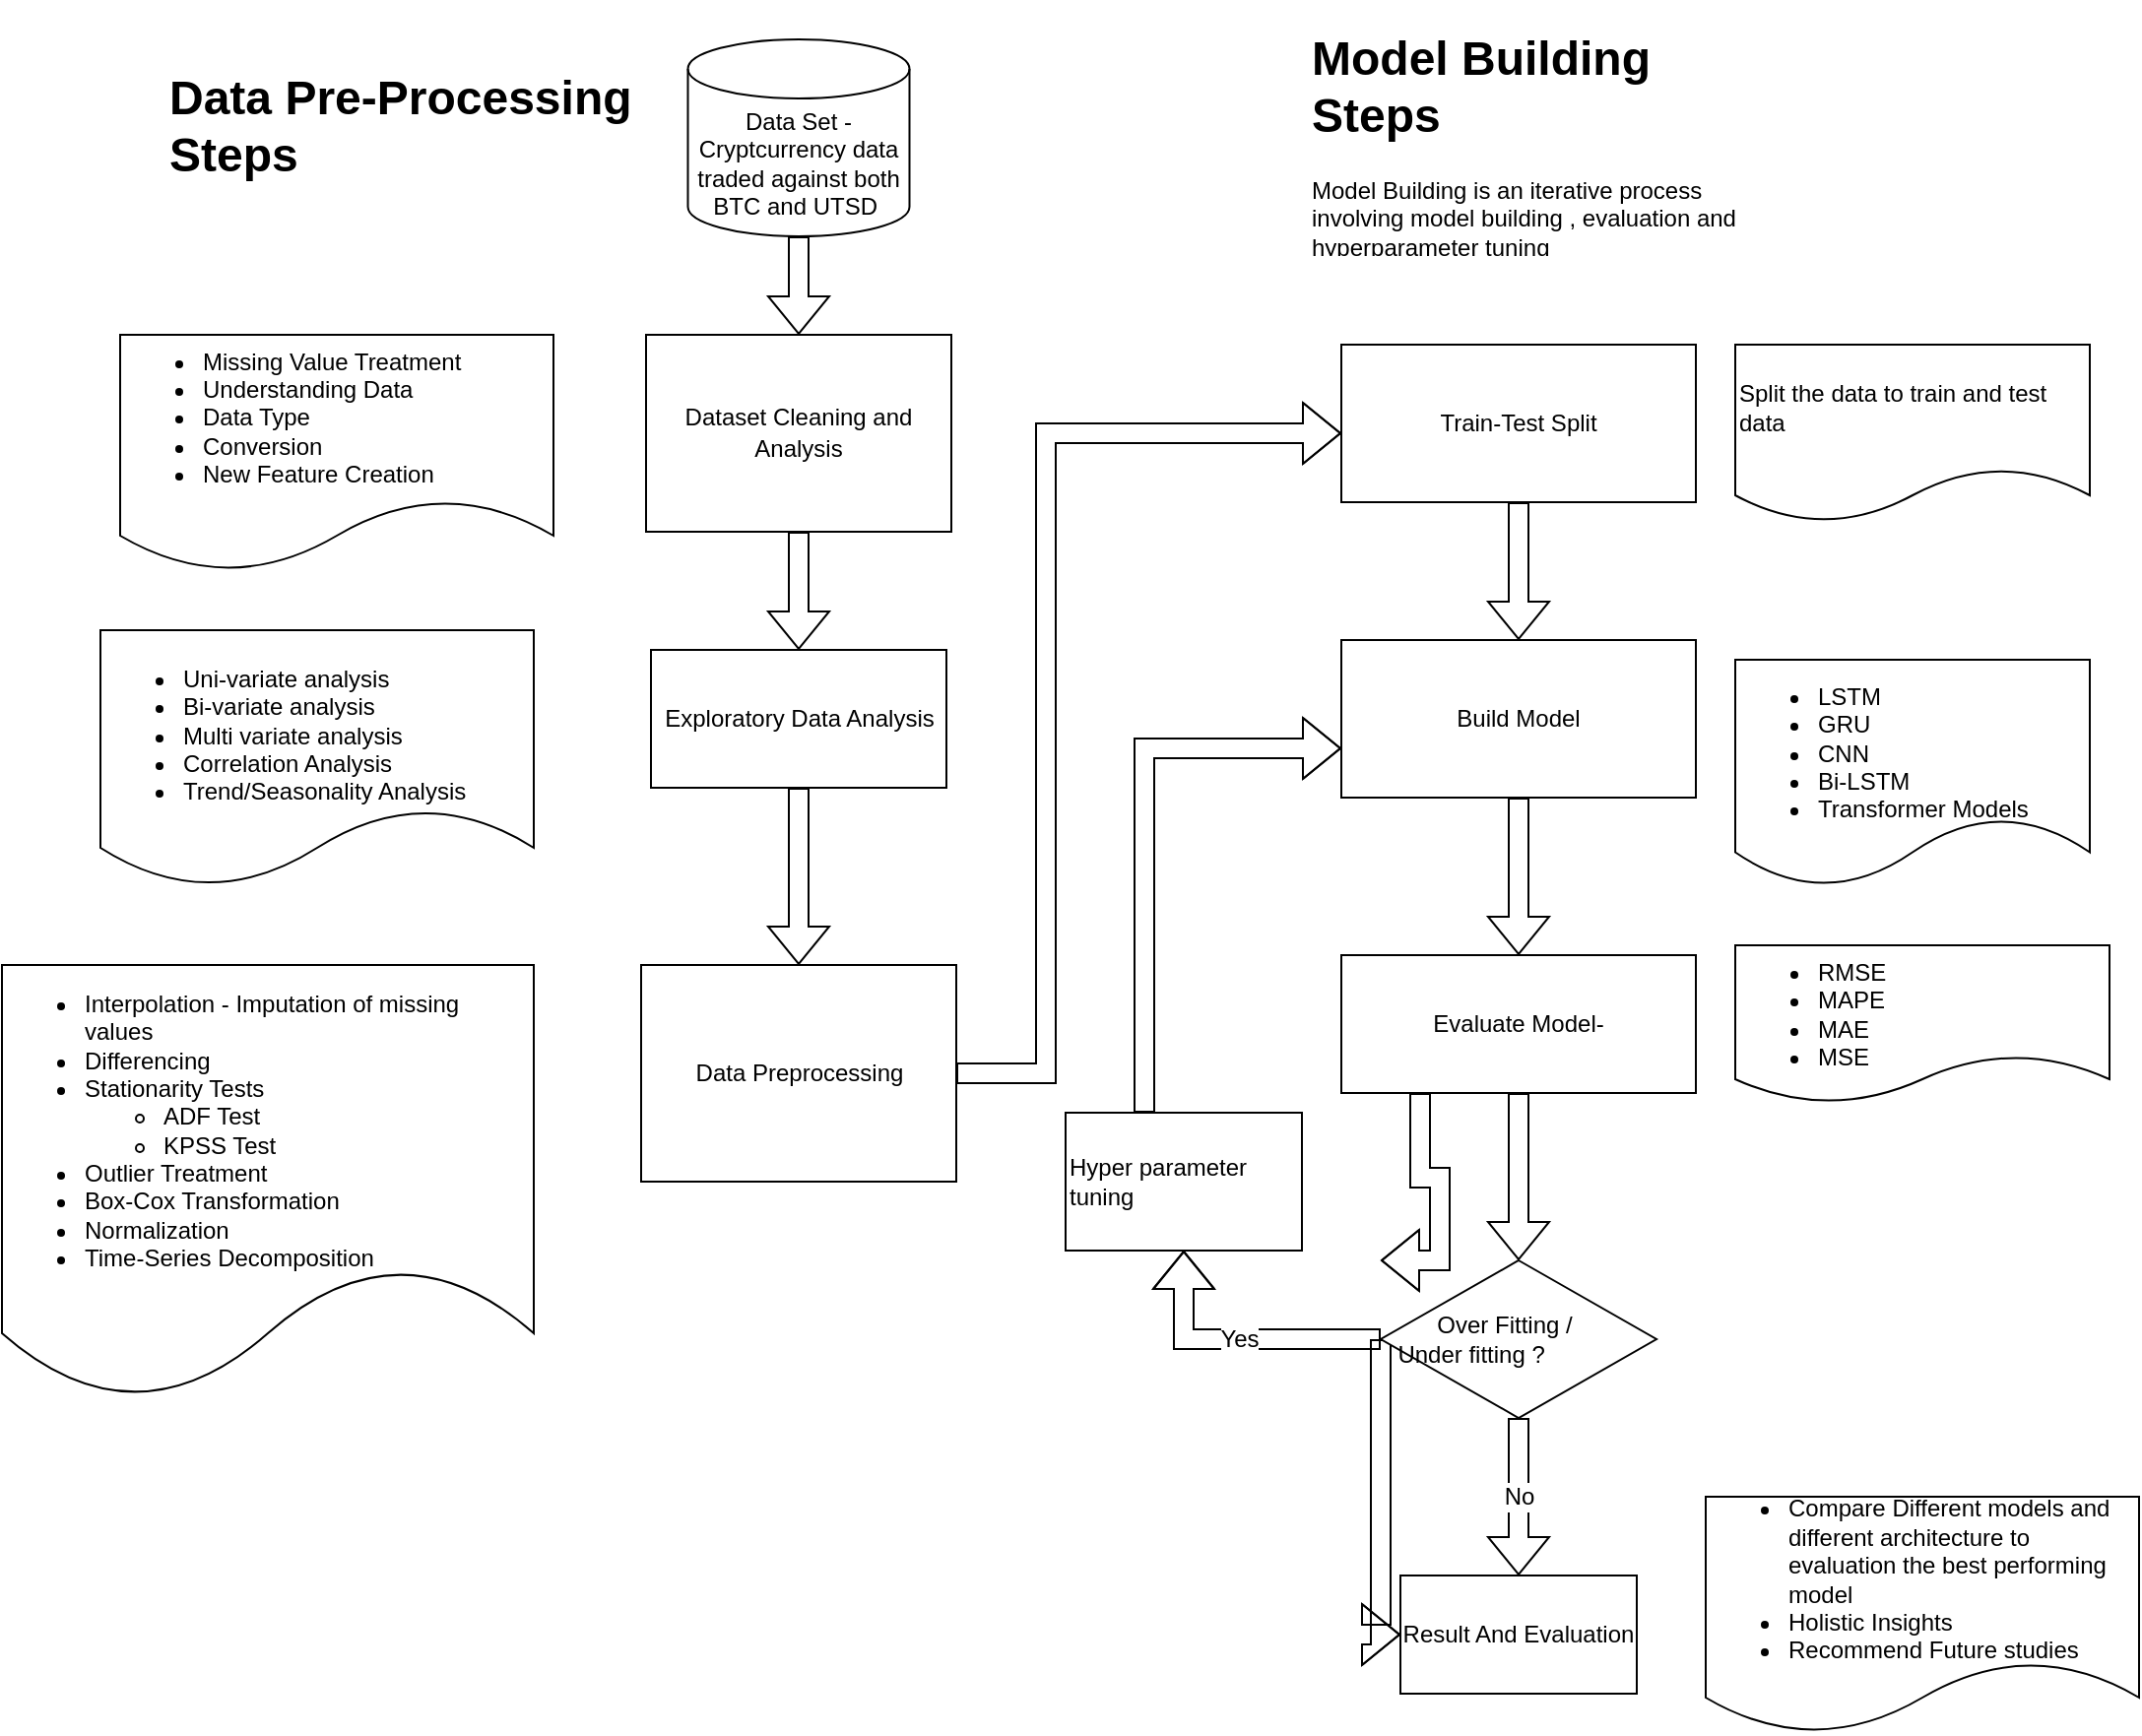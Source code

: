 <mxfile version="15.6.3" type="github">
  <diagram id="C5RBs43oDa-KdzZeNtuy" name="Page-1">
    <mxGraphModel dx="1929" dy="525" grid="1" gridSize="10" guides="1" tooltips="1" connect="1" arrows="1" fold="1" page="1" pageScale="1" pageWidth="827" pageHeight="1169" math="0" shadow="0">
      <root>
        <mxCell id="WIyWlLk6GJQsqaUBKTNV-0" />
        <mxCell id="WIyWlLk6GJQsqaUBKTNV-1" parent="WIyWlLk6GJQsqaUBKTNV-0" />
        <mxCell id="t1fawfqg2BoMNpG_9KWW-0" value="Data Set - Cryptcurrency data traded against both BTC and UTSD&amp;nbsp;" style="shape=cylinder3;whiteSpace=wrap;html=1;boundedLbl=1;backgroundOutline=1;size=15;" vertex="1" parent="WIyWlLk6GJQsqaUBKTNV-1">
          <mxGeometry x="318.25" y="50" width="112.5" height="100" as="geometry" />
        </mxCell>
        <mxCell id="t1fawfqg2BoMNpG_9KWW-3" value="" style="endArrow=classic;html=1;rounded=0;entryX=0.5;entryY=0;entryDx=0;entryDy=0;shape=flexArrow;exitX=0.5;exitY=1;exitDx=0;exitDy=0;exitPerimeter=0;" edge="1" parent="WIyWlLk6GJQsqaUBKTNV-1" source="t1fawfqg2BoMNpG_9KWW-0" target="t1fawfqg2BoMNpG_9KWW-4">
          <mxGeometry width="50" height="50" relative="1" as="geometry">
            <mxPoint x="337" y="130" as="sourcePoint" />
            <mxPoint x="312" y="180" as="targetPoint" />
          </mxGeometry>
        </mxCell>
        <mxCell id="t1fawfqg2BoMNpG_9KWW-8" value="" style="edgeStyle=orthogonalEdgeStyle;rounded=0;orthogonalLoop=1;jettySize=auto;html=1;fontSize=12;shape=flexArrow;" edge="1" parent="WIyWlLk6GJQsqaUBKTNV-1" source="t1fawfqg2BoMNpG_9KWW-4" target="t1fawfqg2BoMNpG_9KWW-7">
          <mxGeometry relative="1" as="geometry" />
        </mxCell>
        <mxCell id="t1fawfqg2BoMNpG_9KWW-4" value="&lt;p class=&quot;MsoNormal&quot; style=&quot;margin-left: 0in&quot;&gt;&lt;span lang=&quot;EN-GB&quot; style=&quot;line-height: 115%&quot;&gt;&lt;font style=&quot;font-size: 12px&quot;&gt;Dataset Cleaning and Analysis&lt;/font&gt;&lt;span style=&quot;font-size: 12pt&quot;&gt;&lt;b&gt;&lt;/b&gt;&lt;/span&gt;&lt;/span&gt;&lt;/p&gt;" style="rounded=0;whiteSpace=wrap;html=1;" vertex="1" parent="WIyWlLk6GJQsqaUBKTNV-1">
          <mxGeometry x="297" y="200" width="155" height="100" as="geometry" />
        </mxCell>
        <mxCell id="t1fawfqg2BoMNpG_9KWW-6" value="&lt;div&gt;&lt;div&gt;&lt;br&gt;&lt;/div&gt;&lt;ul&gt;&lt;li&gt;&lt;span&gt;Missing Value Treatment&lt;/span&gt;&lt;br&gt;&lt;/li&gt;&lt;li&gt;&lt;span&gt;Understanding Data&lt;/span&gt;&lt;br&gt;&lt;/li&gt;&lt;li&gt;&lt;span&gt;Data Type&amp;nbsp;&lt;/span&gt;&lt;br&gt;&lt;/li&gt;&lt;li&gt;&lt;span&gt;Conversion&lt;/span&gt;&lt;br&gt;&lt;/li&gt;&lt;li&gt;&lt;span&gt;New Feature Creation&lt;/span&gt;&lt;br&gt;&lt;/li&gt;&lt;/ul&gt;&lt;/div&gt;&lt;div&gt;&lt;span&gt;&lt;br&gt;&lt;/span&gt;&lt;/div&gt;" style="shape=document;whiteSpace=wrap;html=1;boundedLbl=1;fontSize=12;align=left;" vertex="1" parent="WIyWlLk6GJQsqaUBKTNV-1">
          <mxGeometry x="30" y="200" width="220" height="120" as="geometry" />
        </mxCell>
        <mxCell id="t1fawfqg2BoMNpG_9KWW-28" value="" style="edgeStyle=orthogonalEdgeStyle;shape=flexArrow;rounded=0;orthogonalLoop=1;jettySize=auto;html=1;fontSize=12;" edge="1" parent="WIyWlLk6GJQsqaUBKTNV-1" source="t1fawfqg2BoMNpG_9KWW-7" target="t1fawfqg2BoMNpG_9KWW-10">
          <mxGeometry relative="1" as="geometry" />
        </mxCell>
        <mxCell id="t1fawfqg2BoMNpG_9KWW-7" value="Exploratory Data Analysis" style="whiteSpace=wrap;html=1;rounded=0;" vertex="1" parent="WIyWlLk6GJQsqaUBKTNV-1">
          <mxGeometry x="299.5" y="360" width="150" height="70" as="geometry" />
        </mxCell>
        <mxCell id="t1fawfqg2BoMNpG_9KWW-9" value="&lt;div&gt;&lt;div&gt;&lt;br&gt;&lt;/div&gt;&lt;ul&gt;&lt;li&gt;Uni-variate analysis&lt;/li&gt;&lt;li&gt;&lt;span&gt;Bi-variate analysis&lt;/span&gt;&lt;br&gt;&lt;/li&gt;&lt;li&gt;&lt;span&gt;Multi variate analysis&lt;/span&gt;&lt;br&gt;&lt;/li&gt;&lt;li&gt;Correlation Analysis&lt;/li&gt;&lt;li&gt;Trend/Seasonality Analysis&lt;/li&gt;&lt;/ul&gt;&lt;/div&gt;" style="shape=document;whiteSpace=wrap;html=1;boundedLbl=1;fontSize=12;align=left;" vertex="1" parent="WIyWlLk6GJQsqaUBKTNV-1">
          <mxGeometry x="20" y="350" width="220" height="130" as="geometry" />
        </mxCell>
        <mxCell id="t1fawfqg2BoMNpG_9KWW-46" style="edgeStyle=orthogonalEdgeStyle;shape=flexArrow;rounded=0;orthogonalLoop=1;jettySize=auto;html=1;fontSize=12;" edge="1" parent="WIyWlLk6GJQsqaUBKTNV-1" source="t1fawfqg2BoMNpG_9KWW-10" target="t1fawfqg2BoMNpG_9KWW-14">
          <mxGeometry relative="1" as="geometry">
            <Array as="points">
              <mxPoint x="500" y="575" />
              <mxPoint x="500" y="250" />
            </Array>
          </mxGeometry>
        </mxCell>
        <mxCell id="t1fawfqg2BoMNpG_9KWW-10" value="Data Preprocessing" style="whiteSpace=wrap;html=1;rounded=0;" vertex="1" parent="WIyWlLk6GJQsqaUBKTNV-1">
          <mxGeometry x="294.5" y="520" width="160" height="110" as="geometry" />
        </mxCell>
        <mxCell id="t1fawfqg2BoMNpG_9KWW-12" value="&lt;div&gt;&lt;br&gt;&lt;/div&gt;&lt;ul&gt;&lt;li&gt;Interpolation - Imputation of missing values&lt;/li&gt;&lt;li&gt;Differencing&lt;/li&gt;&lt;li&gt;Stationarity Tests&lt;/li&gt;&lt;ul&gt;&lt;li&gt;&lt;span&gt;ADF Test&lt;/span&gt;&lt;/li&gt;&lt;li&gt;&lt;span&gt;KPSS Test&lt;/span&gt;&lt;/li&gt;&lt;/ul&gt;&lt;li&gt;Outlier Treatment&lt;/li&gt;&lt;li&gt;Box-Cox Transformation&lt;/li&gt;&lt;li&gt;Normalization&lt;/li&gt;&lt;li&gt;Time-Series Decomposition&lt;/li&gt;&lt;/ul&gt;&lt;blockquote style=&quot;margin: 0 0 0 40px ; border: none ; padding: 0px&quot;&gt;&lt;/blockquote&gt;" style="shape=document;whiteSpace=wrap;html=1;boundedLbl=1;fontSize=12;align=left;" vertex="1" parent="WIyWlLk6GJQsqaUBKTNV-1">
          <mxGeometry x="-30" y="520" width="270" height="220" as="geometry" />
        </mxCell>
        <mxCell id="t1fawfqg2BoMNpG_9KWW-30" value="" style="edgeStyle=orthogonalEdgeStyle;shape=flexArrow;rounded=0;orthogonalLoop=1;jettySize=auto;html=1;fontSize=12;" edge="1" parent="WIyWlLk6GJQsqaUBKTNV-1" source="t1fawfqg2BoMNpG_9KWW-14" target="t1fawfqg2BoMNpG_9KWW-16">
          <mxGeometry relative="1" as="geometry" />
        </mxCell>
        <mxCell id="t1fawfqg2BoMNpG_9KWW-14" value="Train-Test Split" style="whiteSpace=wrap;html=1;rounded=0;" vertex="1" parent="WIyWlLk6GJQsqaUBKTNV-1">
          <mxGeometry x="650" y="205" width="180" height="80" as="geometry" />
        </mxCell>
        <mxCell id="t1fawfqg2BoMNpG_9KWW-31" value="" style="edgeStyle=orthogonalEdgeStyle;shape=flexArrow;rounded=0;orthogonalLoop=1;jettySize=auto;html=1;fontSize=12;" edge="1" parent="WIyWlLk6GJQsqaUBKTNV-1" source="t1fawfqg2BoMNpG_9KWW-16" target="t1fawfqg2BoMNpG_9KWW-19">
          <mxGeometry relative="1" as="geometry" />
        </mxCell>
        <mxCell id="t1fawfqg2BoMNpG_9KWW-16" value="Build Model" style="whiteSpace=wrap;html=1;rounded=0;" vertex="1" parent="WIyWlLk6GJQsqaUBKTNV-1">
          <mxGeometry x="650" y="355" width="180" height="80" as="geometry" />
        </mxCell>
        <mxCell id="t1fawfqg2BoMNpG_9KWW-18" value="&lt;div&gt;&lt;br&gt;&lt;/div&gt;&lt;ul&gt;&lt;li&gt;LSTM&lt;/li&gt;&lt;li&gt;GRU&lt;/li&gt;&lt;li&gt;CNN&lt;/li&gt;&lt;li&gt;Bi-LSTM&lt;/li&gt;&lt;li&gt;Transformer Models&lt;/li&gt;&lt;/ul&gt;&lt;blockquote style=&quot;margin: 0 0 0 40px ; border: none ; padding: 0px&quot;&gt;&lt;/blockquote&gt;" style="shape=document;whiteSpace=wrap;html=1;boundedLbl=1;fontSize=12;align=left;" vertex="1" parent="WIyWlLk6GJQsqaUBKTNV-1">
          <mxGeometry x="850" y="365" width="180" height="115" as="geometry" />
        </mxCell>
        <mxCell id="t1fawfqg2BoMNpG_9KWW-35" value="" style="edgeStyle=orthogonalEdgeStyle;shape=flexArrow;rounded=0;orthogonalLoop=1;jettySize=auto;html=1;fontSize=12;" edge="1" parent="WIyWlLk6GJQsqaUBKTNV-1" source="t1fawfqg2BoMNpG_9KWW-19">
          <mxGeometry relative="1" as="geometry">
            <mxPoint x="670" y="670" as="targetPoint" />
            <Array as="points">
              <mxPoint x="690" y="628" />
              <mxPoint x="700" y="628" />
              <mxPoint x="700" y="670" />
            </Array>
          </mxGeometry>
        </mxCell>
        <mxCell id="t1fawfqg2BoMNpG_9KWW-26" value="Split the data to train and test data&amp;nbsp;" style="shape=document;whiteSpace=wrap;html=1;boundedLbl=1;fontSize=12;align=left;" vertex="1" parent="WIyWlLk6GJQsqaUBKTNV-1">
          <mxGeometry x="850" y="205" width="180" height="90" as="geometry" />
        </mxCell>
        <mxCell id="t1fawfqg2BoMNpG_9KWW-27" value="&lt;h1&gt;Data Pre-Processing Steps&lt;/h1&gt;" style="text;html=1;strokeColor=none;fillColor=none;spacing=5;spacingTop=-20;whiteSpace=wrap;overflow=hidden;rounded=0;fontSize=12;align=left;" vertex="1" parent="WIyWlLk6GJQsqaUBKTNV-1">
          <mxGeometry x="49.5" y="60" width="250" height="100" as="geometry" />
        </mxCell>
        <mxCell id="t1fawfqg2BoMNpG_9KWW-29" value="&lt;h1&gt;Model Building Steps&lt;/h1&gt;&lt;div&gt;Model Building is an iterative process involving model building , evaluation and hyperparameter tuning&lt;/div&gt;" style="text;html=1;strokeColor=none;fillColor=none;spacing=5;spacingTop=-20;whiteSpace=wrap;overflow=hidden;rounded=0;fontSize=12;align=left;" vertex="1" parent="WIyWlLk6GJQsqaUBKTNV-1">
          <mxGeometry x="630" y="40" width="240" height="120" as="geometry" />
        </mxCell>
        <mxCell id="t1fawfqg2BoMNpG_9KWW-36" value="&lt;div&gt;&lt;br&gt;&lt;/div&gt;&lt;ul&gt;&lt;li&gt;RMSE&lt;/li&gt;&lt;li&gt;MAPE&lt;/li&gt;&lt;li&gt;MAE&lt;/li&gt;&lt;li&gt;MSE&lt;/li&gt;&lt;/ul&gt;" style="shape=document;whiteSpace=wrap;html=1;boundedLbl=1;fontSize=12;align=left;" vertex="1" parent="WIyWlLk6GJQsqaUBKTNV-1">
          <mxGeometry x="850" y="510" width="190" height="80" as="geometry" />
        </mxCell>
        <mxCell id="t1fawfqg2BoMNpG_9KWW-50" value="" style="edgeStyle=orthogonalEdgeStyle;shape=flexArrow;rounded=0;orthogonalLoop=1;jettySize=auto;html=1;fontSize=12;" edge="1" parent="WIyWlLk6GJQsqaUBKTNV-1" source="t1fawfqg2BoMNpG_9KWW-37" target="t1fawfqg2BoMNpG_9KWW-49">
          <mxGeometry relative="1" as="geometry">
            <Array as="points">
              <mxPoint x="670" y="790" />
              <mxPoint x="670" y="790" />
            </Array>
          </mxGeometry>
        </mxCell>
        <mxCell id="t1fawfqg2BoMNpG_9KWW-61" value="Yes" style="edgeStyle=orthogonalEdgeStyle;shape=flexArrow;rounded=0;orthogonalLoop=1;jettySize=auto;html=1;fontSize=12;strokeColor=#000000;fillColor=none;entryX=0.5;entryY=1;entryDx=0;entryDy=0;" edge="1" parent="WIyWlLk6GJQsqaUBKTNV-1" source="t1fawfqg2BoMNpG_9KWW-37" target="t1fawfqg2BoMNpG_9KWW-55">
          <mxGeometry relative="1" as="geometry">
            <mxPoint x="590" y="720" as="targetPoint" />
          </mxGeometry>
        </mxCell>
        <mxCell id="t1fawfqg2BoMNpG_9KWW-37" value="&amp;nbsp; &amp;nbsp; &amp;nbsp; &amp;nbsp; Over Fitting /&amp;nbsp; &amp;nbsp; &amp;nbsp; &amp;nbsp; &amp;nbsp; &amp;nbsp;&lt;span style=&quot;white-space: pre&quot;&gt;	&lt;/span&gt;Under fitting ?" style="rhombus;whiteSpace=wrap;html=1;fontSize=12;align=left;" vertex="1" parent="WIyWlLk6GJQsqaUBKTNV-1">
          <mxGeometry x="670" y="670" width="140" height="80" as="geometry" />
        </mxCell>
        <mxCell id="t1fawfqg2BoMNpG_9KWW-60" style="edgeStyle=orthogonalEdgeStyle;shape=flexArrow;rounded=0;orthogonalLoop=1;jettySize=auto;html=1;fontSize=12;strokeColor=#000000;fillColor=none;" edge="1" parent="WIyWlLk6GJQsqaUBKTNV-1" source="t1fawfqg2BoMNpG_9KWW-19" target="t1fawfqg2BoMNpG_9KWW-37">
          <mxGeometry relative="1" as="geometry" />
        </mxCell>
        <mxCell id="t1fawfqg2BoMNpG_9KWW-19" value="Evaluate Model-" style="whiteSpace=wrap;html=1;rounded=0;" vertex="1" parent="WIyWlLk6GJQsqaUBKTNV-1">
          <mxGeometry x="650" y="515" width="180" height="70" as="geometry" />
        </mxCell>
        <mxCell id="t1fawfqg2BoMNpG_9KWW-49" value="Result And Evaluation" style="whiteSpace=wrap;html=1;align=center;" vertex="1" parent="WIyWlLk6GJQsqaUBKTNV-1">
          <mxGeometry x="680" y="830" width="120" height="60" as="geometry" />
        </mxCell>
        <mxCell id="t1fawfqg2BoMNpG_9KWW-51" value="&lt;div&gt;&lt;span&gt;&lt;br&gt;&lt;/span&gt;&lt;/div&gt;&lt;div&gt;&lt;ul&gt;&lt;li&gt;&lt;span&gt;Compare Different models and different architecture to evaluation the best performing model&lt;/span&gt;&lt;/li&gt;&lt;li&gt;&lt;span&gt;Holistic Insights&lt;/span&gt;&lt;/li&gt;&lt;li&gt;Recommend Future studies&lt;/li&gt;&lt;/ul&gt;&lt;/div&gt;&lt;div&gt;&lt;span&gt;&lt;br&gt;&lt;/span&gt;&lt;/div&gt;" style="shape=document;whiteSpace=wrap;html=1;boundedLbl=1;fontSize=12;align=left;" vertex="1" parent="WIyWlLk6GJQsqaUBKTNV-1">
          <mxGeometry x="835" y="790" width="220" height="120" as="geometry" />
        </mxCell>
        <mxCell id="t1fawfqg2BoMNpG_9KWW-54" value="No" style="endArrow=classic;html=1;rounded=0;fontSize=12;entryX=0.5;entryY=0;entryDx=0;entryDy=0;shape=flexArrow;fillColor=default;" edge="1" parent="WIyWlLk6GJQsqaUBKTNV-1" source="t1fawfqg2BoMNpG_9KWW-37" target="t1fawfqg2BoMNpG_9KWW-49">
          <mxGeometry width="50" height="50" relative="1" as="geometry">
            <mxPoint x="590" y="680" as="sourcePoint" />
            <mxPoint x="640" y="630" as="targetPoint" />
            <Array as="points" />
          </mxGeometry>
        </mxCell>
        <mxCell id="t1fawfqg2BoMNpG_9KWW-59" style="edgeStyle=orthogonalEdgeStyle;shape=flexArrow;rounded=0;orthogonalLoop=1;jettySize=auto;html=1;fontSize=12;strokeColor=#000000;fillColor=none;" edge="1" parent="WIyWlLk6GJQsqaUBKTNV-1" source="t1fawfqg2BoMNpG_9KWW-55" target="t1fawfqg2BoMNpG_9KWW-16">
          <mxGeometry relative="1" as="geometry">
            <Array as="points">
              <mxPoint x="550" y="410" />
            </Array>
          </mxGeometry>
        </mxCell>
        <mxCell id="t1fawfqg2BoMNpG_9KWW-55" value="Hyper parameter tuning" style="rounded=0;whiteSpace=wrap;html=1;fontSize=12;align=left;" vertex="1" parent="WIyWlLk6GJQsqaUBKTNV-1">
          <mxGeometry x="510" y="595" width="120" height="70" as="geometry" />
        </mxCell>
      </root>
    </mxGraphModel>
  </diagram>
</mxfile>

